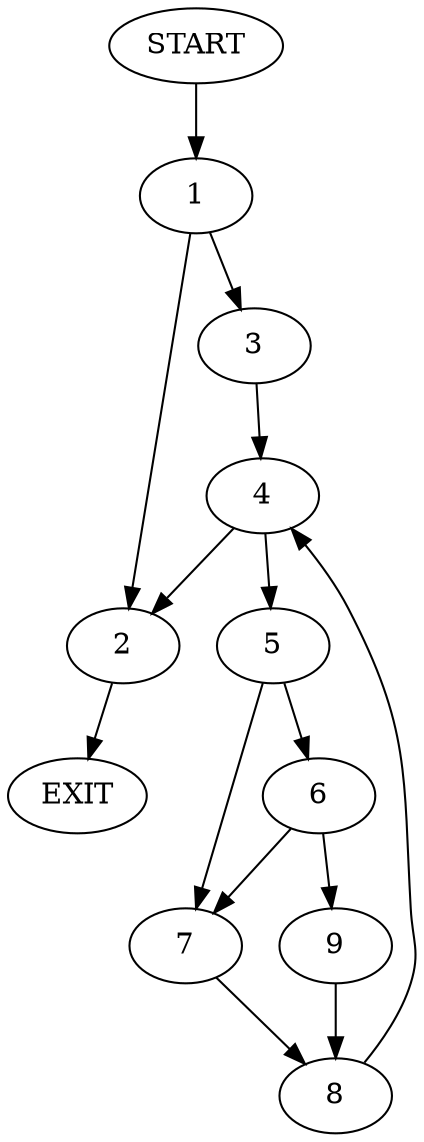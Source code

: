 digraph {
0 [label="START"]
10 [label="EXIT"]
0 -> 1
1 -> 2
1 -> 3
3 -> 4
2 -> 10
4 -> 2
4 -> 5
5 -> 6
5 -> 7
7 -> 8
6 -> 9
6 -> 7
9 -> 8
8 -> 4
}
